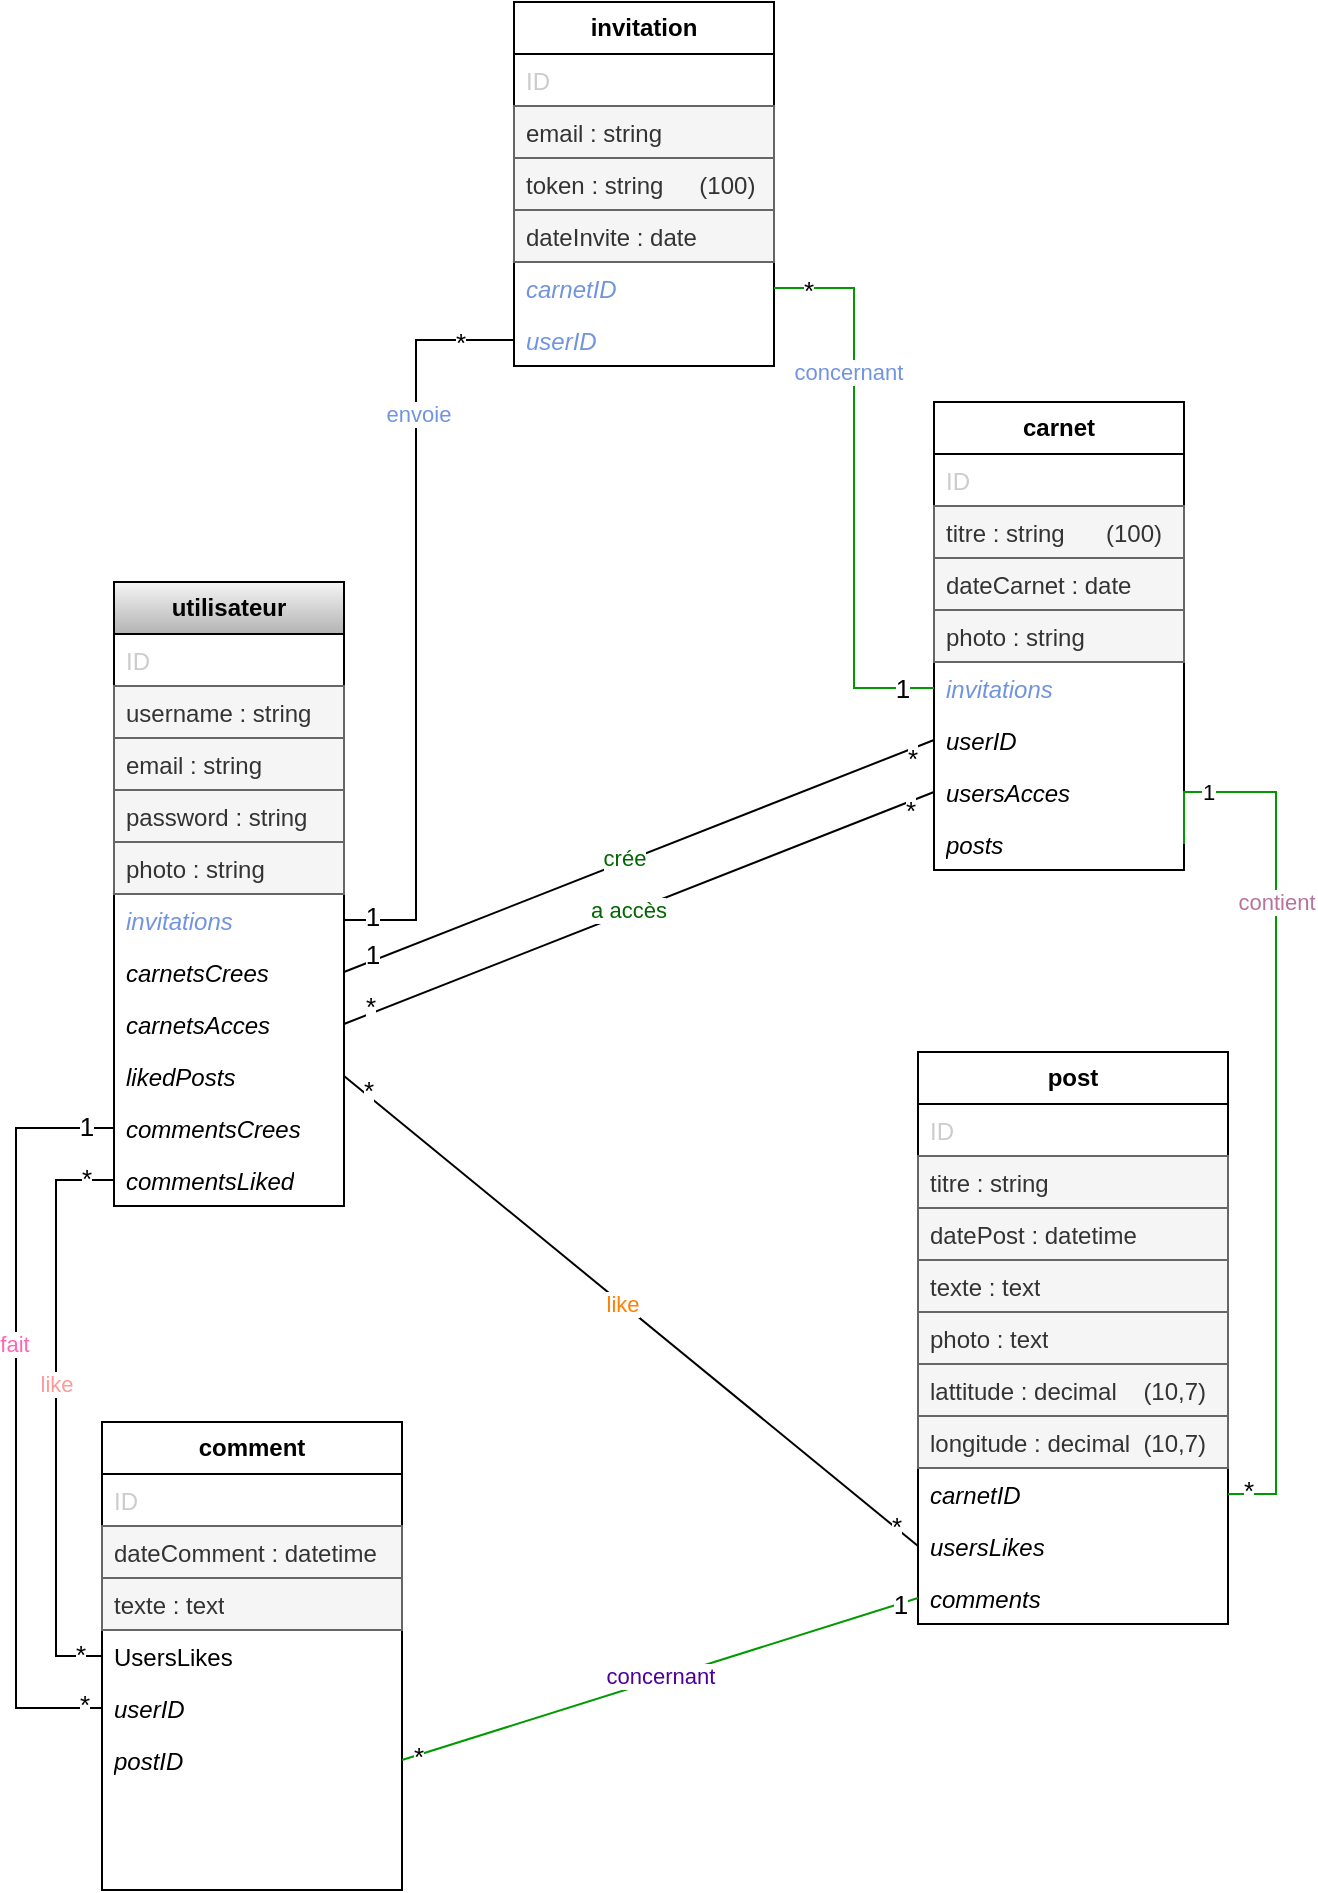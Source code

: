 <mxfile version="27.0.9">
  <diagram name="Page-1" id="eihuWphjfvELEe3ltAlG">
    <mxGraphModel dx="745" dy="1577" grid="1" gridSize="10" guides="1" tooltips="1" connect="1" arrows="1" fold="1" page="1" pageScale="1" pageWidth="827" pageHeight="1169" math="0" shadow="0">
      <root>
        <mxCell id="0" />
        <mxCell id="1" parent="0" />
        <mxCell id="DPrh9CP8y8HEwpQaaEh8-10" value="&lt;b&gt;utilisateur&lt;/b&gt;" style="swimlane;fontStyle=0;childLayout=stackLayout;horizontal=1;startSize=26;horizontalStack=0;resizeParent=1;resizeParentMax=0;resizeLast=0;collapsible=1;marginBottom=0;whiteSpace=wrap;html=1;fillColor=#f5f5f5;strokeColor=#000000;gradientColor=#b3b3b3;" parent="1" vertex="1">
          <mxGeometry x="139" y="360" width="115" height="312" as="geometry" />
        </mxCell>
        <mxCell id="DPrh9CP8y8HEwpQaaEh8-11" value="&lt;font style=&quot;&quot;&gt;ID&lt;/font&gt;" style="text;strokeColor=none;fillColor=none;align=left;verticalAlign=top;spacingLeft=4;spacingRight=4;overflow=hidden;rotatable=0;points=[[0,0.5],[1,0.5]];portConstraint=eastwest;whiteSpace=wrap;html=1;fontColor=light-dark(#CCCCCC,#EDEDED);" parent="DPrh9CP8y8HEwpQaaEh8-10" vertex="1">
          <mxGeometry y="26" width="115" height="26" as="geometry" />
        </mxCell>
        <mxCell id="DPrh9CP8y8HEwpQaaEh8-12" value="username : string" style="text;strokeColor=#666666;fillColor=#f5f5f5;align=left;verticalAlign=top;spacingLeft=4;spacingRight=4;overflow=hidden;rotatable=0;points=[[0,0.5],[1,0.5]];portConstraint=eastwest;whiteSpace=wrap;html=1;fontColor=#333333;" parent="DPrh9CP8y8HEwpQaaEh8-10" vertex="1">
          <mxGeometry y="52" width="115" height="26" as="geometry" />
        </mxCell>
        <mxCell id="DPrh9CP8y8HEwpQaaEh8-13" value="email : string" style="text;strokeColor=#666666;fillColor=#f5f5f5;align=left;verticalAlign=top;spacingLeft=4;spacingRight=4;overflow=hidden;rotatable=0;points=[[0,0.5],[1,0.5]];portConstraint=eastwest;whiteSpace=wrap;html=1;fontColor=#333333;" parent="DPrh9CP8y8HEwpQaaEh8-10" vertex="1">
          <mxGeometry y="78" width="115" height="26" as="geometry" />
        </mxCell>
        <mxCell id="DPrh9CP8y8HEwpQaaEh8-14" value="password : string" style="text;strokeColor=#666666;fillColor=#f5f5f5;align=left;verticalAlign=top;spacingLeft=4;spacingRight=4;overflow=hidden;rotatable=0;points=[[0,0.5],[1,0.5]];portConstraint=eastwest;whiteSpace=wrap;html=1;fontColor=#333333;" parent="DPrh9CP8y8HEwpQaaEh8-10" vertex="1">
          <mxGeometry y="104" width="115" height="26" as="geometry" />
        </mxCell>
        <mxCell id="DPrh9CP8y8HEwpQaaEh8-16" value="photo : string" style="text;strokeColor=#666666;fillColor=#f5f5f5;align=left;verticalAlign=top;spacingLeft=4;spacingRight=4;overflow=hidden;rotatable=0;points=[[0,0.5],[1,0.5]];portConstraint=eastwest;whiteSpace=wrap;html=1;fontColor=#333333;" parent="DPrh9CP8y8HEwpQaaEh8-10" vertex="1">
          <mxGeometry y="130" width="115" height="26" as="geometry" />
        </mxCell>
        <mxCell id="jIXGvdLJOEJAg6vClMxe-2" value="&lt;font color=&quot;#7194e0&quot;&gt;&lt;i&gt;invitations&lt;/i&gt;&lt;/font&gt;" style="text;strokeColor=none;fillColor=none;align=left;verticalAlign=top;spacingLeft=4;spacingRight=4;overflow=hidden;rotatable=0;points=[[0,0.5],[1,0.5]];portConstraint=eastwest;whiteSpace=wrap;html=1;fontColor=#006600;" parent="DPrh9CP8y8HEwpQaaEh8-10" vertex="1">
          <mxGeometry y="156" width="115" height="26" as="geometry" />
        </mxCell>
        <mxCell id="qalMgv77_c4MaePV_QSz-3" value="&lt;font&gt;&lt;i&gt;carnetsCrees&lt;/i&gt;&lt;/font&gt;" style="text;align=left;verticalAlign=top;spacingLeft=4;spacingRight=4;overflow=hidden;rotatable=0;points=[[0,0.5],[1,0.5]];portConstraint=eastwest;whiteSpace=wrap;html=1;" parent="DPrh9CP8y8HEwpQaaEh8-10" vertex="1">
          <mxGeometry y="182" width="115" height="26" as="geometry" />
        </mxCell>
        <mxCell id="qalMgv77_c4MaePV_QSz-16" value="&lt;font&gt;&lt;i&gt;carnetsAcces&lt;/i&gt;&lt;/font&gt;" style="text;align=left;verticalAlign=top;spacingLeft=4;spacingRight=4;overflow=hidden;rotatable=0;points=[[0,0.5],[1,0.5]];portConstraint=eastwest;whiteSpace=wrap;html=1;" parent="DPrh9CP8y8HEwpQaaEh8-10" vertex="1">
          <mxGeometry y="208" width="115" height="26" as="geometry" />
        </mxCell>
        <mxCell id="qalMgv77_c4MaePV_QSz-13" value="&lt;font&gt;&lt;i&gt;likedPosts&lt;/i&gt;&lt;/font&gt;" style="text;align=left;verticalAlign=top;spacingLeft=4;spacingRight=4;overflow=hidden;rotatable=0;points=[[0,0.5],[1,0.5]];portConstraint=eastwest;whiteSpace=wrap;html=1;" parent="DPrh9CP8y8HEwpQaaEh8-10" vertex="1">
          <mxGeometry y="234" width="115" height="26" as="geometry" />
        </mxCell>
        <mxCell id="qalMgv77_c4MaePV_QSz-14" value="&lt;font&gt;&lt;i&gt;commentsCrees&lt;/i&gt;&lt;/font&gt;" style="text;align=left;verticalAlign=top;spacingLeft=4;spacingRight=4;overflow=hidden;rotatable=0;points=[[0,0.5],[1,0.5]];portConstraint=eastwest;whiteSpace=wrap;html=1;" parent="DPrh9CP8y8HEwpQaaEh8-10" vertex="1">
          <mxGeometry y="260" width="115" height="26" as="geometry" />
        </mxCell>
        <mxCell id="qalMgv77_c4MaePV_QSz-15" value="&lt;font&gt;&lt;i&gt;commentsLiked&lt;/i&gt;&lt;/font&gt;" style="text;align=left;verticalAlign=top;spacingLeft=4;spacingRight=4;overflow=hidden;rotatable=0;points=[[0,0.5],[1,0.5]];portConstraint=eastwest;whiteSpace=wrap;html=1;" parent="DPrh9CP8y8HEwpQaaEh8-10" vertex="1">
          <mxGeometry y="286" width="115" height="26" as="geometry" />
        </mxCell>
        <mxCell id="DPrh9CP8y8HEwpQaaEh8-17" value="&lt;b&gt;carnet&lt;/b&gt;" style="swimlane;fontStyle=0;childLayout=stackLayout;horizontal=1;startSize=26;fillColor=none;horizontalStack=0;resizeParent=1;resizeParentMax=0;resizeLast=0;collapsible=1;marginBottom=0;whiteSpace=wrap;html=1;" parent="1" vertex="1">
          <mxGeometry x="549" y="270" width="125" height="234" as="geometry" />
        </mxCell>
        <mxCell id="DPrh9CP8y8HEwpQaaEh8-18" value="&lt;font style=&quot;&quot;&gt;ID&lt;/font&gt;" style="text;strokeColor=none;fillColor=none;align=left;verticalAlign=top;spacingLeft=4;spacingRight=4;overflow=hidden;rotatable=0;points=[[0,0.5],[1,0.5]];portConstraint=eastwest;whiteSpace=wrap;html=1;fontColor=light-dark(#CCCCCC,#EDEDED);" parent="DPrh9CP8y8HEwpQaaEh8-17" vertex="1">
          <mxGeometry y="26" width="125" height="26" as="geometry" />
        </mxCell>
        <mxCell id="DPrh9CP8y8HEwpQaaEh8-19" value="titre : string&lt;span style=&quot;white-space: pre;&quot;&gt;&#x9;&lt;/span&gt;(100)" style="text;strokeColor=#666666;fillColor=#f5f5f5;align=left;verticalAlign=top;spacingLeft=4;spacingRight=4;overflow=hidden;rotatable=0;points=[[0,0.5],[1,0.5]];portConstraint=eastwest;whiteSpace=wrap;html=1;fontColor=#333333;" parent="DPrh9CP8y8HEwpQaaEh8-17" vertex="1">
          <mxGeometry y="52" width="125" height="26" as="geometry" />
        </mxCell>
        <mxCell id="DPrh9CP8y8HEwpQaaEh8-20" value="dateCarnet : date" style="text;strokeColor=#666666;fillColor=#f5f5f5;align=left;verticalAlign=top;spacingLeft=4;spacingRight=4;overflow=hidden;rotatable=0;points=[[0,0.5],[1,0.5]];portConstraint=eastwest;whiteSpace=wrap;html=1;fontColor=#333333;" parent="DPrh9CP8y8HEwpQaaEh8-17" vertex="1">
          <mxGeometry y="78" width="125" height="26" as="geometry" />
        </mxCell>
        <mxCell id="DPrh9CP8y8HEwpQaaEh8-21" value="photo : string" style="text;strokeColor=#666666;fillColor=#f5f5f5;align=left;verticalAlign=top;spacingLeft=4;spacingRight=4;overflow=hidden;rotatable=0;points=[[0,0.5],[1,0.5]];portConstraint=eastwest;whiteSpace=wrap;html=1;fontColor=#333333;" parent="DPrh9CP8y8HEwpQaaEh8-17" vertex="1">
          <mxGeometry y="104" width="125" height="26" as="geometry" />
        </mxCell>
        <mxCell id="jIXGvdLJOEJAg6vClMxe-1" value="&lt;font color=&quot;#7194e0&quot;&gt;&lt;i&gt;invitations&lt;/i&gt;&lt;/font&gt;" style="text;strokeColor=none;fillColor=none;align=left;verticalAlign=top;spacingLeft=4;spacingRight=4;overflow=hidden;rotatable=0;points=[[0,0.5],[1,0.5]];portConstraint=eastwest;whiteSpace=wrap;html=1;fontColor=light-dark(#006600,#EDEDED);" parent="DPrh9CP8y8HEwpQaaEh8-17" vertex="1">
          <mxGeometry y="130" width="125" height="26" as="geometry" />
        </mxCell>
        <mxCell id="DPrh9CP8y8HEwpQaaEh8-22" value="&lt;i&gt;userID&lt;/i&gt;" style="text;align=left;verticalAlign=top;spacingLeft=4;spacingRight=4;overflow=hidden;rotatable=0;points=[[0,0.5],[1,0.5]];portConstraint=eastwest;whiteSpace=wrap;html=1;" parent="DPrh9CP8y8HEwpQaaEh8-17" vertex="1">
          <mxGeometry y="156" width="125" height="26" as="geometry" />
        </mxCell>
        <mxCell id="qalMgv77_c4MaePV_QSz-17" value="&lt;i&gt;usersAcces&lt;/i&gt;" style="text;align=left;verticalAlign=top;spacingLeft=4;spacingRight=4;overflow=hidden;rotatable=0;points=[[0,0.5],[1,0.5]];portConstraint=eastwest;whiteSpace=wrap;html=1;" parent="DPrh9CP8y8HEwpQaaEh8-17" vertex="1">
          <mxGeometry y="182" width="125" height="26" as="geometry" />
        </mxCell>
        <mxCell id="Zr_L0DJ8exbc2otKyvmh-1" value="&lt;i&gt;posts&lt;/i&gt;" style="text;align=left;verticalAlign=top;spacingLeft=4;spacingRight=4;overflow=hidden;rotatable=0;points=[[0,0.5],[1,0.5]];portConstraint=eastwest;whiteSpace=wrap;html=1;" parent="DPrh9CP8y8HEwpQaaEh8-17" vertex="1">
          <mxGeometry y="208" width="125" height="26" as="geometry" />
        </mxCell>
        <mxCell id="DPrh9CP8y8HEwpQaaEh8-23" value="" style="endArrow=none;endFill=0;endSize=12;html=1;rounded=0;entryX=0;entryY=0.5;entryDx=0;entryDy=0;exitX=1;exitY=0.5;exitDx=0;exitDy=0;" parent="1" source="qalMgv77_c4MaePV_QSz-3" target="DPrh9CP8y8HEwpQaaEh8-22" edge="1">
          <mxGeometry width="160" relative="1" as="geometry">
            <mxPoint x="259" y="402" as="sourcePoint" />
            <mxPoint x="548.875" y="366.44" as="targetPoint" />
          </mxGeometry>
        </mxCell>
        <mxCell id="DPrh9CP8y8HEwpQaaEh8-24" value="1" style="edgeLabel;html=1;align=center;verticalAlign=middle;resizable=0;points=[];fontSize=13;" parent="DPrh9CP8y8HEwpQaaEh8-23" vertex="1" connectable="0">
          <mxGeometry x="-0.867" y="-1" relative="1" as="geometry">
            <mxPoint x="-6" y="-2" as="offset" />
          </mxGeometry>
        </mxCell>
        <mxCell id="DPrh9CP8y8HEwpQaaEh8-25" value="*" style="edgeLabel;html=1;align=center;verticalAlign=middle;resizable=0;points=[];fontSize=13;" parent="DPrh9CP8y8HEwpQaaEh8-23" vertex="1" connectable="0">
          <mxGeometry x="0.825" y="-2" relative="1" as="geometry">
            <mxPoint x="14" y="-3" as="offset" />
          </mxGeometry>
        </mxCell>
        <mxCell id="DPrh9CP8y8HEwpQaaEh8-26" value="crée" style="edgeLabel;html=1;align=center;verticalAlign=middle;resizable=0;points=[];fontColor=#006600;" parent="DPrh9CP8y8HEwpQaaEh8-23" vertex="1" connectable="0">
          <mxGeometry x="-0.054" y="1" relative="1" as="geometry">
            <mxPoint x="1" y="-1" as="offset" />
          </mxGeometry>
        </mxCell>
        <mxCell id="DPrh9CP8y8HEwpQaaEh8-27" value="" style="endArrow=none;endFill=0;endSize=12;html=1;rounded=0;strokeColor=light-dark(#000000, #2b82da);exitX=1;exitY=0.5;exitDx=0;exitDy=0;entryX=0;entryY=0.5;entryDx=0;entryDy=0;" parent="1" source="qalMgv77_c4MaePV_QSz-16" target="qalMgv77_c4MaePV_QSz-17" edge="1">
          <mxGeometry width="160" relative="1" as="geometry">
            <mxPoint x="259" y="438" as="sourcePoint" />
            <mxPoint x="510" y="450" as="targetPoint" />
          </mxGeometry>
        </mxCell>
        <mxCell id="DPrh9CP8y8HEwpQaaEh8-28" value="*" style="edgeLabel;html=1;align=center;verticalAlign=middle;resizable=0;points=[];fontSize=13;" parent="DPrh9CP8y8HEwpQaaEh8-27" vertex="1" connectable="0">
          <mxGeometry x="-0.867" y="-1" relative="1" as="geometry">
            <mxPoint x="-7" y="-2" as="offset" />
          </mxGeometry>
        </mxCell>
        <mxCell id="DPrh9CP8y8HEwpQaaEh8-29" value="*" style="edgeLabel;html=1;align=center;verticalAlign=middle;resizable=0;points=[];fontSize=13;" parent="DPrh9CP8y8HEwpQaaEh8-27" vertex="1" connectable="0">
          <mxGeometry x="0.825" y="-2" relative="1" as="geometry">
            <mxPoint x="13" y="-3" as="offset" />
          </mxGeometry>
        </mxCell>
        <mxCell id="DPrh9CP8y8HEwpQaaEh8-30" value="a accès" style="edgeLabel;html=1;align=center;verticalAlign=middle;resizable=0;points=[];fontColor=#006600;" parent="DPrh9CP8y8HEwpQaaEh8-27" vertex="1" connectable="0">
          <mxGeometry x="-0.035" y="1" relative="1" as="geometry">
            <mxPoint as="offset" />
          </mxGeometry>
        </mxCell>
        <mxCell id="DPrh9CP8y8HEwpQaaEh8-47" value="&lt;b&gt;post&lt;/b&gt;" style="swimlane;fontStyle=0;childLayout=stackLayout;horizontal=1;startSize=26;fillColor=none;horizontalStack=0;resizeParent=1;resizeParentMax=0;resizeLast=0;collapsible=1;marginBottom=0;whiteSpace=wrap;html=1;" parent="1" vertex="1">
          <mxGeometry x="541" y="595" width="155" height="286" as="geometry" />
        </mxCell>
        <mxCell id="DPrh9CP8y8HEwpQaaEh8-48" value="&lt;font style=&quot;&quot;&gt;ID&lt;/font&gt;" style="text;strokeColor=none;fillColor=none;align=left;verticalAlign=top;spacingLeft=4;spacingRight=4;overflow=hidden;rotatable=0;points=[[0,0.5],[1,0.5]];portConstraint=eastwest;whiteSpace=wrap;html=1;fontColor=light-dark(#CCCCCC,#EDEDED);" parent="DPrh9CP8y8HEwpQaaEh8-47" vertex="1">
          <mxGeometry y="26" width="155" height="26" as="geometry" />
        </mxCell>
        <mxCell id="DPrh9CP8y8HEwpQaaEh8-49" value="titre : string" style="text;strokeColor=#666666;fillColor=#f5f5f5;align=left;verticalAlign=top;spacingLeft=4;spacingRight=4;overflow=hidden;rotatable=0;points=[[0,0.5],[1,0.5]];portConstraint=eastwest;whiteSpace=wrap;html=1;fontColor=#333333;" parent="DPrh9CP8y8HEwpQaaEh8-47" vertex="1">
          <mxGeometry y="52" width="155" height="26" as="geometry" />
        </mxCell>
        <mxCell id="DPrh9CP8y8HEwpQaaEh8-50" value="datePost : datetime" style="text;strokeColor=#666666;fillColor=#f5f5f5;align=left;verticalAlign=top;spacingLeft=4;spacingRight=4;overflow=hidden;rotatable=0;points=[[0,0.5],[1,0.5]];portConstraint=eastwest;whiteSpace=wrap;html=1;fontColor=#333333;" parent="DPrh9CP8y8HEwpQaaEh8-47" vertex="1">
          <mxGeometry y="78" width="155" height="26" as="geometry" />
        </mxCell>
        <mxCell id="DPrh9CP8y8HEwpQaaEh8-51" value="texte : text" style="text;strokeColor=#666666;fillColor=#f5f5f5;align=left;verticalAlign=top;spacingLeft=4;spacingRight=4;overflow=hidden;rotatable=0;points=[[0,0.5],[1,0.5]];portConstraint=eastwest;whiteSpace=wrap;html=1;fontColor=#333333;" parent="DPrh9CP8y8HEwpQaaEh8-47" vertex="1">
          <mxGeometry y="104" width="155" height="26" as="geometry" />
        </mxCell>
        <mxCell id="DPrh9CP8y8HEwpQaaEh8-52" value="photo : text" style="text;strokeColor=#666666;fillColor=#f5f5f5;align=left;verticalAlign=top;spacingLeft=4;spacingRight=4;overflow=hidden;rotatable=0;points=[[0,0.5],[1,0.5]];portConstraint=eastwest;whiteSpace=wrap;html=1;fontColor=#333333;" parent="DPrh9CP8y8HEwpQaaEh8-47" vertex="1">
          <mxGeometry y="130" width="155" height="26" as="geometry" />
        </mxCell>
        <mxCell id="DPrh9CP8y8HEwpQaaEh8-53" value="lattitude : decimal&lt;span style=&quot;white-space: pre;&quot;&gt;&#x9;&lt;/span&gt;(10,7)" style="text;strokeColor=#666666;fillColor=#f5f5f5;align=left;verticalAlign=top;spacingLeft=4;spacingRight=4;overflow=hidden;rotatable=0;points=[[0,0.5],[1,0.5]];portConstraint=eastwest;whiteSpace=wrap;html=1;fontColor=#333333;" parent="DPrh9CP8y8HEwpQaaEh8-47" vertex="1">
          <mxGeometry y="156" width="155" height="26" as="geometry" />
        </mxCell>
        <mxCell id="DPrh9CP8y8HEwpQaaEh8-54" value="longitude : decimal&lt;span style=&quot;white-space: pre;&quot;&gt;&#x9;&lt;/span&gt;(10,7)" style="text;strokeColor=#666666;fillColor=#f5f5f5;align=left;verticalAlign=top;spacingLeft=4;spacingRight=4;overflow=hidden;rotatable=0;points=[[0,0.5],[1,0.5]];portConstraint=eastwest;whiteSpace=wrap;html=1;fontColor=#333333;" parent="DPrh9CP8y8HEwpQaaEh8-47" vertex="1">
          <mxGeometry y="182" width="155" height="26" as="geometry" />
        </mxCell>
        <mxCell id="DPrh9CP8y8HEwpQaaEh8-55" value="&lt;i&gt;carnetID&lt;/i&gt;" style="text;align=left;verticalAlign=top;spacingLeft=4;spacingRight=4;overflow=hidden;rotatable=0;points=[[0,0.5],[1,0.5]];portConstraint=eastwest;whiteSpace=wrap;html=1;" parent="DPrh9CP8y8HEwpQaaEh8-47" vertex="1">
          <mxGeometry y="208" width="155" height="26" as="geometry" />
        </mxCell>
        <mxCell id="qalMgv77_c4MaePV_QSz-2" value="&lt;i&gt;usersLikes&lt;/i&gt;" style="text;align=left;verticalAlign=top;spacingLeft=4;spacingRight=4;overflow=hidden;rotatable=0;points=[[0,0.5],[1,0.5]];portConstraint=eastwest;whiteSpace=wrap;html=1;" parent="DPrh9CP8y8HEwpQaaEh8-47" vertex="1">
          <mxGeometry y="234" width="155" height="26" as="geometry" />
        </mxCell>
        <mxCell id="qalMgv77_c4MaePV_QSz-30" value="&lt;i&gt;comments&lt;/i&gt;" style="text;align=left;verticalAlign=top;spacingLeft=4;spacingRight=4;overflow=hidden;rotatable=0;points=[[0,0.5],[1,0.5]];portConstraint=eastwest;whiteSpace=wrap;html=1;" parent="DPrh9CP8y8HEwpQaaEh8-47" vertex="1">
          <mxGeometry y="260" width="155" height="26" as="geometry" />
        </mxCell>
        <mxCell id="DPrh9CP8y8HEwpQaaEh8-60" value="" style="endArrow=none;endFill=0;endSize=12;html=1;rounded=0;entryX=1;entryY=0.5;entryDx=0;entryDy=0;exitX=1;exitY=0.5;exitDx=0;exitDy=0;edgeStyle=orthogonalEdgeStyle;strokeColor=#009900;" parent="1" source="DPrh9CP8y8HEwpQaaEh8-55" target="Zr_L0DJ8exbc2otKyvmh-1" edge="1">
          <mxGeometry width="160" relative="1" as="geometry">
            <mxPoint x="309" y="1000" as="sourcePoint" />
            <mxPoint x="616" y="510" as="targetPoint" />
            <Array as="points">
              <mxPoint x="720" y="816" />
              <mxPoint x="720" y="465" />
            </Array>
          </mxGeometry>
        </mxCell>
        <mxCell id="qalMgv77_c4MaePV_QSz-18" value="1" style="edgeLabel;html=1;align=center;verticalAlign=middle;resizable=0;points=[];" parent="DPrh9CP8y8HEwpQaaEh8-60" vertex="1" connectable="0">
          <mxGeometry x="0.768" relative="1" as="geometry">
            <mxPoint x="-14" as="offset" />
          </mxGeometry>
        </mxCell>
        <mxCell id="qalMgv77_c4MaePV_QSz-19" value="*" style="edgeLabel;html=1;align=center;verticalAlign=middle;resizable=0;points=[];fontSize=13;" parent="DPrh9CP8y8HEwpQaaEh8-60" vertex="1" connectable="0">
          <mxGeometry x="-0.819" relative="1" as="geometry">
            <mxPoint x="-14" y="14" as="offset" />
          </mxGeometry>
        </mxCell>
        <mxCell id="qalMgv77_c4MaePV_QSz-20" value="contient" style="edgeLabel;html=1;align=center;verticalAlign=middle;resizable=0;points=[];fontColor=light-dark(#B5739D,#EDEDED);" parent="DPrh9CP8y8HEwpQaaEh8-60" vertex="1" connectable="0">
          <mxGeometry x="0.005" relative="1" as="geometry">
            <mxPoint y="-96" as="offset" />
          </mxGeometry>
        </mxCell>
        <mxCell id="DPrh9CP8y8HEwpQaaEh8-69" value="&lt;b&gt;comment&lt;/b&gt;" style="swimlane;fontStyle=0;childLayout=stackLayout;horizontal=1;startSize=26;fillColor=none;horizontalStack=0;resizeParent=1;resizeParentMax=0;resizeLast=0;collapsible=1;marginBottom=0;whiteSpace=wrap;html=1;" parent="1" vertex="1">
          <mxGeometry x="133" y="780" width="150" height="234" as="geometry" />
        </mxCell>
        <mxCell id="DPrh9CP8y8HEwpQaaEh8-70" value="&lt;font style=&quot;&quot;&gt;ID&lt;/font&gt;" style="text;strokeColor=none;fillColor=none;align=left;verticalAlign=top;spacingLeft=4;spacingRight=4;overflow=hidden;rotatable=0;points=[[0,0.5],[1,0.5]];portConstraint=eastwest;whiteSpace=wrap;html=1;fontColor=light-dark(#CCCCCC,#EDEDED);" parent="DPrh9CP8y8HEwpQaaEh8-69" vertex="1">
          <mxGeometry y="26" width="150" height="26" as="geometry" />
        </mxCell>
        <mxCell id="DPrh9CP8y8HEwpQaaEh8-71" value="dateComment : datetime" style="text;strokeColor=#666666;fillColor=#f5f5f5;align=left;verticalAlign=top;spacingLeft=4;spacingRight=4;overflow=hidden;rotatable=0;points=[[0,0.5],[1,0.5]];portConstraint=eastwest;whiteSpace=wrap;html=1;fontColor=#333333;" parent="DPrh9CP8y8HEwpQaaEh8-69" vertex="1">
          <mxGeometry y="52" width="150" height="26" as="geometry" />
        </mxCell>
        <mxCell id="DPrh9CP8y8HEwpQaaEh8-72" value="texte : text" style="text;strokeColor=#666666;fillColor=#f5f5f5;align=left;verticalAlign=top;spacingLeft=4;spacingRight=4;overflow=hidden;rotatable=0;points=[[0,0.5],[1,0.5]];portConstraint=eastwest;whiteSpace=wrap;html=1;fontColor=#333333;" parent="DPrh9CP8y8HEwpQaaEh8-69" vertex="1">
          <mxGeometry y="78" width="150" height="26" as="geometry" />
        </mxCell>
        <mxCell id="Zr_L0DJ8exbc2otKyvmh-2" value="&lt;div&gt;UsersLikes&lt;/div&gt;" style="text;align=left;verticalAlign=top;spacingLeft=4;spacingRight=4;overflow=hidden;rotatable=0;points=[[0,0.5],[1,0.5]];portConstraint=eastwest;whiteSpace=wrap;html=1;" parent="DPrh9CP8y8HEwpQaaEh8-69" vertex="1">
          <mxGeometry y="104" width="150" height="26" as="geometry" />
        </mxCell>
        <mxCell id="DPrh9CP8y8HEwpQaaEh8-73" value="&lt;i&gt;userID&lt;/i&gt;" style="text;align=left;verticalAlign=top;spacingLeft=4;spacingRight=4;overflow=hidden;rotatable=0;points=[[0,0.5],[1,0.5]];portConstraint=eastwest;whiteSpace=wrap;html=1;" parent="DPrh9CP8y8HEwpQaaEh8-69" vertex="1">
          <mxGeometry y="130" width="150" height="26" as="geometry" />
        </mxCell>
        <mxCell id="DPrh9CP8y8HEwpQaaEh8-74" value="&lt;i&gt;postID&lt;/i&gt;" style="text;align=left;verticalAlign=top;spacingLeft=4;spacingRight=4;overflow=hidden;rotatable=0;points=[[0,0.5],[1,0.5]];portConstraint=eastwest;whiteSpace=wrap;html=1;" parent="DPrh9CP8y8HEwpQaaEh8-69" vertex="1">
          <mxGeometry y="156" width="150" height="26" as="geometry" />
        </mxCell>
        <mxCell id="DPrh9CP8y8HEwpQaaEh8-75" value="" style="endArrow=none;endFill=0;endSize=12;html=1;rounded=0;exitX=0;exitY=0.5;exitDx=0;exitDy=0;entryX=0;entryY=0.5;entryDx=0;entryDy=0;edgeStyle=orthogonalEdgeStyle;" parent="1" source="DPrh9CP8y8HEwpQaaEh8-73" target="qalMgv77_c4MaePV_QSz-14" edge="1">
          <mxGeometry width="160" relative="1" as="geometry">
            <mxPoint x="-96" y="523" as="sourcePoint" />
            <mxPoint x="105" y="523.13" as="targetPoint" />
            <Array as="points">
              <mxPoint x="90" y="923" />
              <mxPoint x="90" y="633" />
            </Array>
          </mxGeometry>
        </mxCell>
        <mxCell id="DPrh9CP8y8HEwpQaaEh8-76" value="*" style="edgeLabel;html=1;align=center;verticalAlign=middle;resizable=0;points=[];fontSize=13;" parent="DPrh9CP8y8HEwpQaaEh8-75" vertex="1" connectable="0">
          <mxGeometry x="-0.866" y="1" relative="1" as="geometry">
            <mxPoint x="16" y="-3" as="offset" />
          </mxGeometry>
        </mxCell>
        <mxCell id="DPrh9CP8y8HEwpQaaEh8-77" value="1" style="edgeLabel;html=1;align=center;verticalAlign=middle;resizable=0;points=[];fontSize=13;" parent="DPrh9CP8y8HEwpQaaEh8-75" vertex="1" connectable="0">
          <mxGeometry x="0.836" y="-1" relative="1" as="geometry">
            <mxPoint x="17" y="-2" as="offset" />
          </mxGeometry>
        </mxCell>
        <mxCell id="DPrh9CP8y8HEwpQaaEh8-78" value="fait" style="edgeLabel;html=1;align=center;verticalAlign=middle;resizable=0;points=[];fontColor=light-dark(#FF66B3,#EDEDED);" parent="DPrh9CP8y8HEwpQaaEh8-75" vertex="1" connectable="0">
          <mxGeometry y="1" relative="1" as="geometry">
            <mxPoint y="-34" as="offset" />
          </mxGeometry>
        </mxCell>
        <mxCell id="DPrh9CP8y8HEwpQaaEh8-80" value="" style="endArrow=none;endFill=0;endSize=12;html=1;rounded=0;entryX=0;entryY=0.5;entryDx=0;entryDy=0;exitX=0;exitY=0.5;exitDx=0;exitDy=0;edgeStyle=orthogonalEdgeStyle;" parent="1" source="Zr_L0DJ8exbc2otKyvmh-2" target="qalMgv77_c4MaePV_QSz-15" edge="1">
          <mxGeometry width="160" relative="1" as="geometry">
            <mxPoint x="-96" y="564" as="sourcePoint" />
            <mxPoint x="105.9" y="564.344" as="targetPoint" />
            <Array as="points">
              <mxPoint x="110" y="897" />
              <mxPoint x="110" y="659" />
            </Array>
          </mxGeometry>
        </mxCell>
        <mxCell id="DPrh9CP8y8HEwpQaaEh8-81" value="*" style="edgeLabel;html=1;align=center;verticalAlign=middle;resizable=0;points=[];fontSize=13;" parent="DPrh9CP8y8HEwpQaaEh8-80" vertex="1" connectable="0">
          <mxGeometry x="-0.866" y="1" relative="1" as="geometry">
            <mxPoint x="8" y="-2" as="offset" />
          </mxGeometry>
        </mxCell>
        <mxCell id="DPrh9CP8y8HEwpQaaEh8-82" value="*" style="edgeLabel;html=1;align=center;verticalAlign=middle;resizable=0;points=[];fontSize=13;" parent="DPrh9CP8y8HEwpQaaEh8-80" vertex="1" connectable="0">
          <mxGeometry x="0.836" y="-1" relative="1" as="geometry">
            <mxPoint x="10" y="-2" as="offset" />
          </mxGeometry>
        </mxCell>
        <mxCell id="DPrh9CP8y8HEwpQaaEh8-83" value="like" style="edgeLabel;html=1;align=center;verticalAlign=middle;resizable=0;points=[];fontColor=#FF9999;" parent="DPrh9CP8y8HEwpQaaEh8-80" vertex="1" connectable="0">
          <mxGeometry x="-0.004" y="2" relative="1" as="geometry">
            <mxPoint x="2" y="-15" as="offset" />
          </mxGeometry>
        </mxCell>
        <mxCell id="DPrh9CP8y8HEwpQaaEh8-87" value="" style="endArrow=none;endFill=1;endSize=12;html=1;rounded=0;startFill=0;exitX=1;exitY=0.5;exitDx=0;exitDy=0;entryX=0;entryY=0.5;entryDx=0;entryDy=0;strokeColor=#009900;" parent="1" source="DPrh9CP8y8HEwpQaaEh8-74" target="qalMgv77_c4MaePV_QSz-30" edge="1">
          <mxGeometry width="160" relative="1" as="geometry">
            <mxPoint x="289" y="828" as="sourcePoint" />
            <mxPoint x="519" y="830" as="targetPoint" />
          </mxGeometry>
        </mxCell>
        <mxCell id="DPrh9CP8y8HEwpQaaEh8-89" value="1" style="edgeLabel;html=1;align=center;verticalAlign=middle;resizable=0;points=[];fontSize=13;" parent="DPrh9CP8y8HEwpQaaEh8-87" vertex="1" connectable="0">
          <mxGeometry x="0.928" relative="1" as="geometry">
            <mxPoint as="offset" />
          </mxGeometry>
        </mxCell>
        <mxCell id="DPrh9CP8y8HEwpQaaEh8-90" value="*" style="edgeLabel;html=1;align=center;verticalAlign=middle;resizable=0;points=[];fontSize=13;" parent="DPrh9CP8y8HEwpQaaEh8-87" vertex="1" connectable="0">
          <mxGeometry x="-0.938" y="2" relative="1" as="geometry">
            <mxPoint y="2" as="offset" />
          </mxGeometry>
        </mxCell>
        <mxCell id="qalMgv77_c4MaePV_QSz-21" value="concernant" style="edgeLabel;html=1;align=center;verticalAlign=middle;resizable=0;points=[];fontColor=light-dark(#4C0099,#EDEDED);" parent="DPrh9CP8y8HEwpQaaEh8-87" vertex="1" connectable="0">
          <mxGeometry x="-0.002" relative="1" as="geometry">
            <mxPoint y="-2" as="offset" />
          </mxGeometry>
        </mxCell>
        <mxCell id="GCua5Fq3nQ2hytk0qEWT-1" value="&lt;b&gt;invitation&lt;/b&gt;" style="swimlane;fontStyle=0;childLayout=stackLayout;horizontal=1;startSize=26;fillColor=none;horizontalStack=0;resizeParent=1;resizeParentMax=0;resizeLast=0;collapsible=1;marginBottom=0;whiteSpace=wrap;html=1;" parent="1" vertex="1">
          <mxGeometry x="339" y="70" width="130" height="182" as="geometry" />
        </mxCell>
        <mxCell id="GCua5Fq3nQ2hytk0qEWT-2" value="&lt;font style=&quot;&quot;&gt;ID&lt;/font&gt;" style="text;strokeColor=none;fillColor=none;align=left;verticalAlign=top;spacingLeft=4;spacingRight=4;overflow=hidden;rotatable=0;points=[[0,0.5],[1,0.5]];portConstraint=eastwest;whiteSpace=wrap;html=1;fontColor=light-dark(#CCCCCC,#EDEDED);" parent="GCua5Fq3nQ2hytk0qEWT-1" vertex="1">
          <mxGeometry y="26" width="130" height="26" as="geometry" />
        </mxCell>
        <mxCell id="g9DMTw4ti7qzn2aEX8xU-2" value="email : string" style="text;strokeColor=#666666;fillColor=#f5f5f5;align=left;verticalAlign=top;spacingLeft=4;spacingRight=4;overflow=hidden;rotatable=0;points=[[0,0.5],[1,0.5]];portConstraint=eastwest;whiteSpace=wrap;html=1;fontColor=#333333;" parent="GCua5Fq3nQ2hytk0qEWT-1" vertex="1">
          <mxGeometry y="52" width="130" height="26" as="geometry" />
        </mxCell>
        <mxCell id="GCua5Fq3nQ2hytk0qEWT-3" value="token : string&lt;span style=&quot;white-space: pre;&quot;&gt;&#x9;&lt;/span&gt;&amp;nbsp;&amp;nbsp;(100)" style="text;strokeColor=#666666;fillColor=#f5f5f5;align=left;verticalAlign=top;spacingLeft=4;spacingRight=4;overflow=hidden;rotatable=0;points=[[0,0.5],[1,0.5]];portConstraint=eastwest;whiteSpace=wrap;html=1;fontColor=#333333;" parent="GCua5Fq3nQ2hytk0qEWT-1" vertex="1">
          <mxGeometry y="78" width="130" height="26" as="geometry" />
        </mxCell>
        <mxCell id="g9DMTw4ti7qzn2aEX8xU-1" value="dateInvite : date" style="text;strokeColor=#666666;fillColor=#f5f5f5;align=left;verticalAlign=top;spacingLeft=4;spacingRight=4;overflow=hidden;rotatable=0;points=[[0,0.5],[1,0.5]];portConstraint=eastwest;whiteSpace=wrap;html=1;fontColor=#333333;" parent="GCua5Fq3nQ2hytk0qEWT-1" vertex="1">
          <mxGeometry y="104" width="130" height="26" as="geometry" />
        </mxCell>
        <mxCell id="qalMgv77_c4MaePV_QSz-1" value="&lt;i&gt;carnetID&lt;/i&gt;" style="text;strokeColor=none;fillColor=none;align=left;verticalAlign=top;spacingLeft=4;spacingRight=4;overflow=hidden;rotatable=0;points=[[0,0.5],[1,0.5]];portConstraint=eastwest;whiteSpace=wrap;html=1;fontColor=#7194E0;" parent="GCua5Fq3nQ2hytk0qEWT-1" vertex="1">
          <mxGeometry y="130" width="130" height="26" as="geometry" />
        </mxCell>
        <mxCell id="GCua5Fq3nQ2hytk0qEWT-6" value="&lt;i&gt;userID&lt;/i&gt;" style="text;strokeColor=none;fillColor=none;align=left;verticalAlign=top;spacingLeft=4;spacingRight=4;overflow=hidden;rotatable=0;points=[[0,0.5],[1,0.5]];portConstraint=eastwest;whiteSpace=wrap;html=1;fontColor=#7194E0;" parent="GCua5Fq3nQ2hytk0qEWT-1" vertex="1">
          <mxGeometry y="156" width="130" height="26" as="geometry" />
        </mxCell>
        <mxCell id="GCua5Fq3nQ2hytk0qEWT-7" value="" style="endArrow=none;endFill=0;endSize=12;html=1;rounded=0;exitX=0;exitY=0.5;exitDx=0;exitDy=0;entryX=1;entryY=0.5;entryDx=0;entryDy=0;strokeColor=#009900;edgeStyle=orthogonalEdgeStyle;" parent="1" source="jIXGvdLJOEJAg6vClMxe-1" target="qalMgv77_c4MaePV_QSz-1" edge="1">
          <mxGeometry width="160" relative="1" as="geometry">
            <mxPoint x="634" y="753" as="sourcePoint" />
            <mxPoint x="946" y="754.254" as="targetPoint" />
          </mxGeometry>
        </mxCell>
        <mxCell id="GCua5Fq3nQ2hytk0qEWT-8" value="1" style="edgeLabel;html=1;align=center;verticalAlign=middle;resizable=0;points=[];fontSize=13;" parent="GCua5Fq3nQ2hytk0qEWT-7" vertex="1" connectable="0">
          <mxGeometry x="-0.867" y="-1" relative="1" as="geometry">
            <mxPoint x="2" y="1" as="offset" />
          </mxGeometry>
        </mxCell>
        <mxCell id="GCua5Fq3nQ2hytk0qEWT-9" value="*" style="edgeLabel;html=1;align=center;verticalAlign=middle;resizable=0;points=[];fontSize=13;" parent="GCua5Fq3nQ2hytk0qEWT-7" vertex="1" connectable="0">
          <mxGeometry x="0.825" y="-2" relative="1" as="geometry">
            <mxPoint x="-8" y="3" as="offset" />
          </mxGeometry>
        </mxCell>
        <mxCell id="qalMgv77_c4MaePV_QSz-28" value="concernant" style="edgeLabel;html=1;align=center;verticalAlign=middle;resizable=0;points=[];fontColor=#7194E0;" parent="GCua5Fq3nQ2hytk0qEWT-7" vertex="1" connectable="0">
          <mxGeometry x="-0.304" y="26" relative="1" as="geometry">
            <mxPoint x="23" y="-101" as="offset" />
          </mxGeometry>
        </mxCell>
        <mxCell id="HFshT0MKz3LbYJVoKpBt-1" value="" style="endArrow=none;endFill=0;endSize=12;html=1;rounded=0;exitX=1;exitY=0.5;exitDx=0;exitDy=0;entryX=0;entryY=0.5;entryDx=0;entryDy=0;edgeStyle=orthogonalEdgeStyle;" parent="1" source="jIXGvdLJOEJAg6vClMxe-2" target="GCua5Fq3nQ2hytk0qEWT-6" edge="1">
          <mxGeometry width="160" relative="1" as="geometry">
            <mxPoint x="644" y="692" as="sourcePoint" />
            <mxPoint x="549" y="817" as="targetPoint" />
            <Array as="points">
              <mxPoint x="290" y="529" />
              <mxPoint x="290" y="239" />
            </Array>
          </mxGeometry>
        </mxCell>
        <mxCell id="HFshT0MKz3LbYJVoKpBt-2" value="1" style="edgeLabel;html=1;align=center;verticalAlign=middle;resizable=0;points=[];fontSize=13;" parent="HFshT0MKz3LbYJVoKpBt-1" vertex="1" connectable="0">
          <mxGeometry x="-0.867" y="-1" relative="1" as="geometry">
            <mxPoint x="-11" y="-3" as="offset" />
          </mxGeometry>
        </mxCell>
        <mxCell id="HFshT0MKz3LbYJVoKpBt-3" value="*" style="edgeLabel;html=1;align=center;verticalAlign=middle;resizable=0;points=[];fontSize=13;" parent="HFshT0MKz3LbYJVoKpBt-1" vertex="1" connectable="0">
          <mxGeometry x="0.825" y="-2" relative="1" as="geometry">
            <mxPoint x="6" y="-1" as="offset" />
          </mxGeometry>
        </mxCell>
        <mxCell id="HFshT0MKz3LbYJVoKpBt-4" value="envoie" style="edgeLabel;html=1;align=center;verticalAlign=middle;resizable=0;points=[];fontColor=#7194E0;" parent="HFshT0MKz3LbYJVoKpBt-1" vertex="1" connectable="0">
          <mxGeometry x="-0.054" y="1" relative="1" as="geometry">
            <mxPoint x="2" y="-112" as="offset" />
          </mxGeometry>
        </mxCell>
        <mxCell id="qalMgv77_c4MaePV_QSz-31" value="" style="endArrow=none;endFill=0;endSize=12;html=1;rounded=0;strokeColor=light-dark(#000000, #2b82da);entryX=0;entryY=0.5;entryDx=0;entryDy=0;exitX=1;exitY=0.5;exitDx=0;exitDy=0;" parent="1" source="qalMgv77_c4MaePV_QSz-13" target="qalMgv77_c4MaePV_QSz-2" edge="1">
          <mxGeometry width="160" relative="1" as="geometry">
            <mxPoint x="276" y="670" as="sourcePoint" />
            <mxPoint x="571" y="680" as="targetPoint" />
          </mxGeometry>
        </mxCell>
        <mxCell id="qalMgv77_c4MaePV_QSz-32" value="*" style="edgeLabel;html=1;align=center;verticalAlign=middle;resizable=0;points=[];fontSize=13;" parent="qalMgv77_c4MaePV_QSz-31" vertex="1" connectable="0">
          <mxGeometry x="-0.867" y="-1" relative="1" as="geometry">
            <mxPoint x="-7" y="-10" as="offset" />
          </mxGeometry>
        </mxCell>
        <mxCell id="qalMgv77_c4MaePV_QSz-33" value="*" style="edgeLabel;html=1;align=center;verticalAlign=middle;resizable=0;points=[];fontSize=13;" parent="qalMgv77_c4MaePV_QSz-31" vertex="1" connectable="0">
          <mxGeometry x="0.825" y="-2" relative="1" as="geometry">
            <mxPoint x="15" y="9" as="offset" />
          </mxGeometry>
        </mxCell>
        <mxCell id="qalMgv77_c4MaePV_QSz-34" value="like" style="edgeLabel;html=1;align=center;verticalAlign=middle;resizable=0;points=[];fontColor=#FF8000;" parent="qalMgv77_c4MaePV_QSz-31" vertex="1" connectable="0">
          <mxGeometry x="-0.032" relative="1" as="geometry">
            <mxPoint as="offset" />
          </mxGeometry>
        </mxCell>
      </root>
    </mxGraphModel>
  </diagram>
</mxfile>

